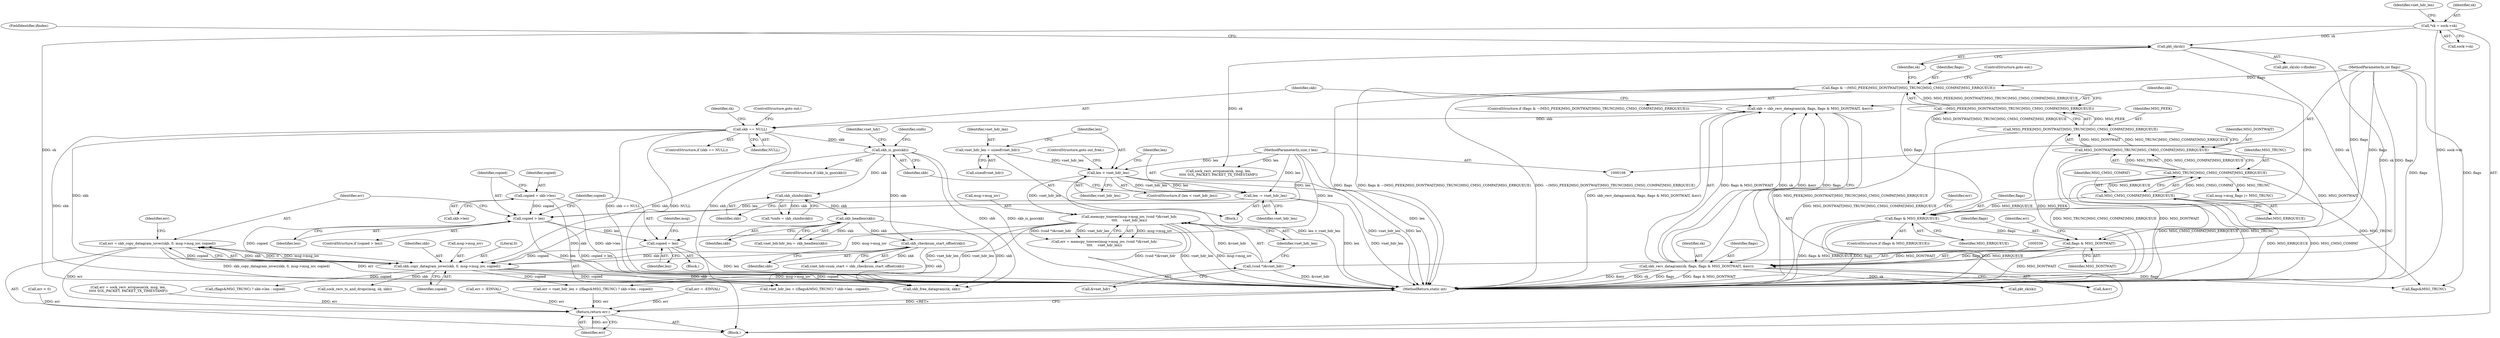 digraph "0_linux_f3d3342602f8bcbf37d7c46641cb9bca7618eb1c_26@API" {
"1000366" [label="(Call,err = skb_copy_datagram_iovec(skb, 0, msg->msg_iov, copied))"];
"1000368" [label="(Call,skb_copy_datagram_iovec(skb, 0, msg->msg_iov, copied))"];
"1000181" [label="(Call,skb == NULL)"];
"1000170" [label="(Call,skb = skb_recv_datagram(sk, flags, flags & MSG_DONTWAIT, &err))"];
"1000172" [label="(Call,skb_recv_datagram(sk, flags, flags & MSG_DONTWAIT, &err))"];
"1000149" [label="(Call,pkt_sk(sk))"];
"1000116" [label="(Call,*sk = sock->sk)"];
"1000175" [label="(Call,flags & MSG_DONTWAIT)"];
"1000157" [label="(Call,flags & MSG_ERRQUEUE)"];
"1000133" [label="(Call,flags & ~(MSG_PEEK|MSG_DONTWAIT|MSG_TRUNC|MSG_CMSG_COMPAT|MSG_ERRQUEUE))"];
"1000113" [label="(MethodParameterIn,int flags)"];
"1000135" [label="(Call,~(MSG_PEEK|MSG_DONTWAIT|MSG_TRUNC|MSG_CMSG_COMPAT|MSG_ERRQUEUE))"];
"1000136" [label="(Call,MSG_PEEK|MSG_DONTWAIT|MSG_TRUNC|MSG_CMSG_COMPAT|MSG_ERRQUEUE)"];
"1000138" [label="(Call,MSG_DONTWAIT|MSG_TRUNC|MSG_CMSG_COMPAT|MSG_ERRQUEUE)"];
"1000140" [label="(Call,MSG_TRUNC|MSG_CMSG_COMPAT|MSG_ERRQUEUE)"];
"1000142" [label="(Call,MSG_CMSG_COMPAT|MSG_ERRQUEUE)"];
"1000310" [label="(Call,skb_checksum_start_offset(skb))"];
"1000211" [label="(Call,skb_is_gso(skb))"];
"1000223" [label="(Call,skb_headlen(skb))"];
"1000217" [label="(Call,skb_shinfo(skb))"];
"1000334" [label="(Call,memcpy_toiovec(msg->msg_iov, (void *)&vnet_hdr,\n\t\t\t\t     vnet_hdr_len))"];
"1000338" [label="(Call,(void *)&vnet_hdr)"];
"1000203" [label="(Call,len < vnet_hdr_len)"];
"1000112" [label="(MethodParameterIn,size_t len)"];
"1000198" [label="(Call,vnet_hdr_len = sizeof(vnet_hdr))"];
"1000354" [label="(Call,copied > len)"];
"1000348" [label="(Call,copied = skb->len)"];
"1000207" [label="(Call,len -= vnet_hdr_len)"];
"1000358" [label="(Call,copied = len)"];
"1000525" [label="(Return,return err;)"];
"1000369" [label="(Identifier,skb)"];
"1000371" [label="(Call,msg->msg_iov)"];
"1000513" [label="(Call,flags&MSG_TRUNC)"];
"1000353" [label="(ControlStructure,if (copied > len))"];
"1000219" [label="(Call,vnet_hdr.hdr_len = skb_headlen(skb))"];
"1000143" [label="(Identifier,MSG_CMSG_COMPAT)"];
"1000202" [label="(ControlStructure,if (len < vnet_hdr_len))"];
"1000350" [label="(Call,skb->len)"];
"1000200" [label="(Call,sizeof(vnet_hdr))"];
"1000354" [label="(Call,copied > len)"];
"1000187" [label="(Call,pkt_sk(sk))"];
"1000135" [label="(Call,~(MSG_PEEK|MSG_DONTWAIT|MSG_TRUNC|MSG_CMSG_COMPAT|MSG_ERRQUEUE))"];
"1000510" [label="(Call,vnet_hdr_len + ((flags&MSG_TRUNC) ? skb->len : copied))"];
"1000203" [label="(Call,len < vnet_hdr_len)"];
"1000176" [label="(Identifier,flags)"];
"1000335" [label="(Call,msg->msg_iov)"];
"1000190" [label="(Block,)"];
"1000349" [label="(Identifier,copied)"];
"1000140" [label="(Call,MSG_TRUNC|MSG_CMSG_COMPAT|MSG_ERRQUEUE)"];
"1000512" [label="(Call,(flags&MSG_TRUNC) ? skb->len : copied)"];
"1000114" [label="(Block,)"];
"1000342" [label="(Identifier,vnet_hdr_len)"];
"1000113" [label="(MethodParameterIn,int flags)"];
"1000145" [label="(ControlStructure,goto out;)"];
"1000198" [label="(Call,vnet_hdr_len = sizeof(vnet_hdr))"];
"1000182" [label="(Identifier,skb)"];
"1000224" [label="(Identifier,skb)"];
"1000156" [label="(ControlStructure,if (flags & MSG_ERRQUEUE))"];
"1000334" [label="(Call,memcpy_toiovec(msg->msg_iov, (void *)&vnet_hdr,\n\t\t\t\t     vnet_hdr_len))"];
"1000180" [label="(ControlStructure,if (skb == NULL))"];
"1000212" [label="(Identifier,skb)"];
"1000144" [label="(Identifier,MSG_ERRQUEUE)"];
"1000311" [label="(Identifier,skb)"];
"1000218" [label="(Identifier,skb)"];
"1000194" [label="(Call,err = -EINVAL)"];
"1000215" [label="(Call,*sinfo = skb_shinfo(skb))"];
"1000179" [label="(Identifier,err)"];
"1000137" [label="(Identifier,MSG_PEEK)"];
"1000159" [label="(Identifier,MSG_ERRQUEUE)"];
"1000162" [label="(Identifier,err)"];
"1000525" [label="(Return,return err;)"];
"1000344" [label="(Call,err < 0)"];
"1000175" [label="(Call,flags & MSG_DONTWAIT)"];
"1000151" [label="(FieldIdentifier,ifindex)"];
"1000177" [label="(Identifier,MSG_DONTWAIT)"];
"1000217" [label="(Call,skb_shinfo(skb))"];
"1000132" [label="(ControlStructure,if (flags & ~(MSG_PEEK|MSG_DONTWAIT|MSG_TRUNC|MSG_CMSG_COMPAT|MSG_ERRQUEUE)))"];
"1000521" [label="(Call,skb_free_datagram(sk, skb))"];
"1000205" [label="(Identifier,vnet_hdr_len)"];
"1000527" [label="(MethodReturn,static int)"];
"1000366" [label="(Call,err = skb_copy_datagram_iovec(skb, 0, msg->msg_iov, copied))"];
"1000370" [label="(Literal,0)"];
"1000171" [label="(Identifier,skb)"];
"1000157" [label="(Call,flags & MSG_ERRQUEUE)"];
"1000150" [label="(Identifier,sk)"];
"1000306" [label="(Call,vnet_hdr.csum_start = skb_checksum_start_offset(skb))"];
"1000134" [label="(Identifier,flags)"];
"1000348" [label="(Call,copied = skb->len)"];
"1000209" [label="(Identifier,vnet_hdr_len)"];
"1000368" [label="(Call,skb_copy_datagram_iovec(skb, 0, msg->msg_iov, copied))"];
"1000204" [label="(Identifier,len)"];
"1000174" [label="(Identifier,flags)"];
"1000310" [label="(Call,skb_checksum_start_offset(skb))"];
"1000206" [label="(ControlStructure,goto out_free;)"];
"1000141" [label="(Identifier,MSG_TRUNC)"];
"1000359" [label="(Identifier,copied)"];
"1000188" [label="(Identifier,sk)"];
"1000184" [label="(ControlStructure,goto out;)"];
"1000360" [label="(Identifier,len)"];
"1000378" [label="(Call,sock_recv_ts_and_drops(msg, sk, skb))"];
"1000148" [label="(Call,pkt_sk(sk)->ifindex)"];
"1000173" [label="(Identifier,sk)"];
"1000361" [label="(Call,msg->msg_flags |= MSG_TRUNC)"];
"1000223" [label="(Call,skb_headlen(skb))"];
"1000158" [label="(Identifier,flags)"];
"1000210" [label="(ControlStructure,if (skb_is_gso(skb)))"];
"1000199" [label="(Identifier,vnet_hdr_len)"];
"1000139" [label="(Identifier,MSG_DONTWAIT)"];
"1000118" [label="(Call,sock->sk)"];
"1000508" [label="(Call,err = vnet_hdr_len + ((flags&MSG_TRUNC) ? skb->len : copied))"];
"1000357" [label="(Block,)"];
"1000367" [label="(Identifier,err)"];
"1000211" [label="(Call,skb_is_gso(skb))"];
"1000363" [label="(Identifier,msg)"];
"1000112" [label="(MethodParameterIn,size_t len)"];
"1000161" [label="(Call,err = sock_recv_errqueue(sk, msg, len,\n\t\t\t\t\t SOL_PACKET, PACKET_TX_TIMESTAMP))"];
"1000374" [label="(Identifier,copied)"];
"1000178" [label="(Call,&err)"];
"1000376" [label="(Identifier,err)"];
"1000216" [label="(Identifier,sinfo)"];
"1000207" [label="(Call,len -= vnet_hdr_len)"];
"1000136" [label="(Call,MSG_PEEK|MSG_DONTWAIT|MSG_TRUNC|MSG_CMSG_COMPAT|MSG_ERRQUEUE)"];
"1000163" [label="(Call,sock_recv_errqueue(sk, msg, len,\n\t\t\t\t\t SOL_PACKET, PACKET_TX_TIMESTAMP))"];
"1000116" [label="(Call,*sk = sock->sk)"];
"1000128" [label="(Call,err = -EINVAL)"];
"1000291" [label="(Identifier,vnet_hdr)"];
"1000170" [label="(Call,skb = skb_recv_datagram(sk, flags, flags & MSG_DONTWAIT, &err))"];
"1000133" [label="(Call,flags & ~(MSG_PEEK|MSG_DONTWAIT|MSG_TRUNC|MSG_CMSG_COMPAT|MSG_ERRQUEUE))"];
"1000126" [label="(Identifier,vnet_hdr_len)"];
"1000142" [label="(Call,MSG_CMSG_COMPAT|MSG_ERRQUEUE)"];
"1000208" [label="(Identifier,len)"];
"1000340" [label="(Call,&vnet_hdr)"];
"1000338" [label="(Call,(void *)&vnet_hdr)"];
"1000117" [label="(Identifier,sk)"];
"1000358" [label="(Call,copied = len)"];
"1000183" [label="(Identifier,NULL)"];
"1000355" [label="(Identifier,copied)"];
"1000181" [label="(Call,skb == NULL)"];
"1000332" [label="(Call,err = memcpy_toiovec(msg->msg_iov, (void *)&vnet_hdr,\n\t\t\t\t     vnet_hdr_len))"];
"1000138" [label="(Call,MSG_DONTWAIT|MSG_TRUNC|MSG_CMSG_COMPAT|MSG_ERRQUEUE)"];
"1000149" [label="(Call,pkt_sk(sk))"];
"1000526" [label="(Identifier,err)"];
"1000356" [label="(Identifier,len)"];
"1000172" [label="(Call,skb_recv_datagram(sk, flags, flags & MSG_DONTWAIT, &err))"];
"1000366" -> "1000114"  [label="AST: "];
"1000366" -> "1000368"  [label="CFG: "];
"1000367" -> "1000366"  [label="AST: "];
"1000368" -> "1000366"  [label="AST: "];
"1000376" -> "1000366"  [label="CFG: "];
"1000366" -> "1000527"  [label="DDG: skb_copy_datagram_iovec(skb, 0, msg->msg_iov, copied)"];
"1000366" -> "1000527"  [label="DDG: err"];
"1000368" -> "1000366"  [label="DDG: skb"];
"1000368" -> "1000366"  [label="DDG: 0"];
"1000368" -> "1000366"  [label="DDG: msg->msg_iov"];
"1000368" -> "1000366"  [label="DDG: copied"];
"1000366" -> "1000525"  [label="DDG: err"];
"1000368" -> "1000374"  [label="CFG: "];
"1000369" -> "1000368"  [label="AST: "];
"1000370" -> "1000368"  [label="AST: "];
"1000371" -> "1000368"  [label="AST: "];
"1000374" -> "1000368"  [label="AST: "];
"1000368" -> "1000527"  [label="DDG: copied"];
"1000368" -> "1000527"  [label="DDG: msg->msg_iov"];
"1000181" -> "1000368"  [label="DDG: skb"];
"1000310" -> "1000368"  [label="DDG: skb"];
"1000211" -> "1000368"  [label="DDG: skb"];
"1000223" -> "1000368"  [label="DDG: skb"];
"1000334" -> "1000368"  [label="DDG: msg->msg_iov"];
"1000354" -> "1000368"  [label="DDG: copied"];
"1000358" -> "1000368"  [label="DDG: copied"];
"1000368" -> "1000378"  [label="DDG: skb"];
"1000368" -> "1000508"  [label="DDG: copied"];
"1000368" -> "1000510"  [label="DDG: copied"];
"1000368" -> "1000512"  [label="DDG: copied"];
"1000368" -> "1000521"  [label="DDG: skb"];
"1000181" -> "1000180"  [label="AST: "];
"1000181" -> "1000183"  [label="CFG: "];
"1000182" -> "1000181"  [label="AST: "];
"1000183" -> "1000181"  [label="AST: "];
"1000184" -> "1000181"  [label="CFG: "];
"1000188" -> "1000181"  [label="CFG: "];
"1000181" -> "1000527"  [label="DDG: skb"];
"1000181" -> "1000527"  [label="DDG: skb == NULL"];
"1000181" -> "1000527"  [label="DDG: NULL"];
"1000170" -> "1000181"  [label="DDG: skb"];
"1000181" -> "1000211"  [label="DDG: skb"];
"1000181" -> "1000521"  [label="DDG: skb"];
"1000170" -> "1000114"  [label="AST: "];
"1000170" -> "1000172"  [label="CFG: "];
"1000171" -> "1000170"  [label="AST: "];
"1000172" -> "1000170"  [label="AST: "];
"1000182" -> "1000170"  [label="CFG: "];
"1000170" -> "1000527"  [label="DDG: skb_recv_datagram(sk, flags, flags & MSG_DONTWAIT, &err)"];
"1000172" -> "1000170"  [label="DDG: sk"];
"1000172" -> "1000170"  [label="DDG: flags"];
"1000172" -> "1000170"  [label="DDG: flags & MSG_DONTWAIT"];
"1000172" -> "1000170"  [label="DDG: &err"];
"1000172" -> "1000178"  [label="CFG: "];
"1000173" -> "1000172"  [label="AST: "];
"1000174" -> "1000172"  [label="AST: "];
"1000175" -> "1000172"  [label="AST: "];
"1000178" -> "1000172"  [label="AST: "];
"1000172" -> "1000527"  [label="DDG: &err"];
"1000172" -> "1000527"  [label="DDG: sk"];
"1000172" -> "1000527"  [label="DDG: flags"];
"1000172" -> "1000527"  [label="DDG: flags & MSG_DONTWAIT"];
"1000149" -> "1000172"  [label="DDG: sk"];
"1000175" -> "1000172"  [label="DDG: flags"];
"1000175" -> "1000172"  [label="DDG: MSG_DONTWAIT"];
"1000113" -> "1000172"  [label="DDG: flags"];
"1000172" -> "1000187"  [label="DDG: sk"];
"1000172" -> "1000513"  [label="DDG: flags"];
"1000149" -> "1000148"  [label="AST: "];
"1000149" -> "1000150"  [label="CFG: "];
"1000150" -> "1000149"  [label="AST: "];
"1000151" -> "1000149"  [label="CFG: "];
"1000149" -> "1000527"  [label="DDG: sk"];
"1000116" -> "1000149"  [label="DDG: sk"];
"1000149" -> "1000163"  [label="DDG: sk"];
"1000116" -> "1000114"  [label="AST: "];
"1000116" -> "1000118"  [label="CFG: "];
"1000117" -> "1000116"  [label="AST: "];
"1000118" -> "1000116"  [label="AST: "];
"1000126" -> "1000116"  [label="CFG: "];
"1000116" -> "1000527"  [label="DDG: sk"];
"1000116" -> "1000527"  [label="DDG: sock->sk"];
"1000175" -> "1000177"  [label="CFG: "];
"1000176" -> "1000175"  [label="AST: "];
"1000177" -> "1000175"  [label="AST: "];
"1000179" -> "1000175"  [label="CFG: "];
"1000175" -> "1000527"  [label="DDG: MSG_DONTWAIT"];
"1000157" -> "1000175"  [label="DDG: flags"];
"1000113" -> "1000175"  [label="DDG: flags"];
"1000138" -> "1000175"  [label="DDG: MSG_DONTWAIT"];
"1000157" -> "1000156"  [label="AST: "];
"1000157" -> "1000159"  [label="CFG: "];
"1000158" -> "1000157"  [label="AST: "];
"1000159" -> "1000157"  [label="AST: "];
"1000162" -> "1000157"  [label="CFG: "];
"1000171" -> "1000157"  [label="CFG: "];
"1000157" -> "1000527"  [label="DDG: MSG_ERRQUEUE"];
"1000157" -> "1000527"  [label="DDG: flags & MSG_ERRQUEUE"];
"1000157" -> "1000527"  [label="DDG: flags"];
"1000133" -> "1000157"  [label="DDG: flags"];
"1000113" -> "1000157"  [label="DDG: flags"];
"1000142" -> "1000157"  [label="DDG: MSG_ERRQUEUE"];
"1000133" -> "1000132"  [label="AST: "];
"1000133" -> "1000135"  [label="CFG: "];
"1000134" -> "1000133"  [label="AST: "];
"1000135" -> "1000133"  [label="AST: "];
"1000145" -> "1000133"  [label="CFG: "];
"1000150" -> "1000133"  [label="CFG: "];
"1000133" -> "1000527"  [label="DDG: flags"];
"1000133" -> "1000527"  [label="DDG: flags & ~(MSG_PEEK|MSG_DONTWAIT|MSG_TRUNC|MSG_CMSG_COMPAT|MSG_ERRQUEUE)"];
"1000133" -> "1000527"  [label="DDG: ~(MSG_PEEK|MSG_DONTWAIT|MSG_TRUNC|MSG_CMSG_COMPAT|MSG_ERRQUEUE)"];
"1000113" -> "1000133"  [label="DDG: flags"];
"1000135" -> "1000133"  [label="DDG: MSG_PEEK|MSG_DONTWAIT|MSG_TRUNC|MSG_CMSG_COMPAT|MSG_ERRQUEUE"];
"1000113" -> "1000108"  [label="AST: "];
"1000113" -> "1000527"  [label="DDG: flags"];
"1000113" -> "1000513"  [label="DDG: flags"];
"1000135" -> "1000136"  [label="CFG: "];
"1000136" -> "1000135"  [label="AST: "];
"1000135" -> "1000527"  [label="DDG: MSG_PEEK|MSG_DONTWAIT|MSG_TRUNC|MSG_CMSG_COMPAT|MSG_ERRQUEUE"];
"1000136" -> "1000135"  [label="DDG: MSG_PEEK"];
"1000136" -> "1000135"  [label="DDG: MSG_DONTWAIT|MSG_TRUNC|MSG_CMSG_COMPAT|MSG_ERRQUEUE"];
"1000136" -> "1000138"  [label="CFG: "];
"1000137" -> "1000136"  [label="AST: "];
"1000138" -> "1000136"  [label="AST: "];
"1000136" -> "1000527"  [label="DDG: MSG_DONTWAIT|MSG_TRUNC|MSG_CMSG_COMPAT|MSG_ERRQUEUE"];
"1000136" -> "1000527"  [label="DDG: MSG_PEEK"];
"1000138" -> "1000136"  [label="DDG: MSG_DONTWAIT"];
"1000138" -> "1000136"  [label="DDG: MSG_TRUNC|MSG_CMSG_COMPAT|MSG_ERRQUEUE"];
"1000138" -> "1000140"  [label="CFG: "];
"1000139" -> "1000138"  [label="AST: "];
"1000140" -> "1000138"  [label="AST: "];
"1000138" -> "1000527"  [label="DDG: MSG_DONTWAIT"];
"1000138" -> "1000527"  [label="DDG: MSG_TRUNC|MSG_CMSG_COMPAT|MSG_ERRQUEUE"];
"1000140" -> "1000138"  [label="DDG: MSG_TRUNC"];
"1000140" -> "1000138"  [label="DDG: MSG_CMSG_COMPAT|MSG_ERRQUEUE"];
"1000140" -> "1000142"  [label="CFG: "];
"1000141" -> "1000140"  [label="AST: "];
"1000142" -> "1000140"  [label="AST: "];
"1000140" -> "1000527"  [label="DDG: MSG_CMSG_COMPAT|MSG_ERRQUEUE"];
"1000140" -> "1000527"  [label="DDG: MSG_TRUNC"];
"1000142" -> "1000140"  [label="DDG: MSG_CMSG_COMPAT"];
"1000142" -> "1000140"  [label="DDG: MSG_ERRQUEUE"];
"1000140" -> "1000361"  [label="DDG: MSG_TRUNC"];
"1000140" -> "1000513"  [label="DDG: MSG_TRUNC"];
"1000142" -> "1000144"  [label="CFG: "];
"1000143" -> "1000142"  [label="AST: "];
"1000144" -> "1000142"  [label="AST: "];
"1000142" -> "1000527"  [label="DDG: MSG_ERRQUEUE"];
"1000142" -> "1000527"  [label="DDG: MSG_CMSG_COMPAT"];
"1000310" -> "1000306"  [label="AST: "];
"1000310" -> "1000311"  [label="CFG: "];
"1000311" -> "1000310"  [label="AST: "];
"1000306" -> "1000310"  [label="CFG: "];
"1000310" -> "1000306"  [label="DDG: skb"];
"1000211" -> "1000310"  [label="DDG: skb"];
"1000223" -> "1000310"  [label="DDG: skb"];
"1000310" -> "1000521"  [label="DDG: skb"];
"1000211" -> "1000210"  [label="AST: "];
"1000211" -> "1000212"  [label="CFG: "];
"1000212" -> "1000211"  [label="AST: "];
"1000216" -> "1000211"  [label="CFG: "];
"1000291" -> "1000211"  [label="CFG: "];
"1000211" -> "1000527"  [label="DDG: skb_is_gso(skb)"];
"1000211" -> "1000217"  [label="DDG: skb"];
"1000211" -> "1000521"  [label="DDG: skb"];
"1000223" -> "1000219"  [label="AST: "];
"1000223" -> "1000224"  [label="CFG: "];
"1000224" -> "1000223"  [label="AST: "];
"1000219" -> "1000223"  [label="CFG: "];
"1000223" -> "1000219"  [label="DDG: skb"];
"1000217" -> "1000223"  [label="DDG: skb"];
"1000223" -> "1000521"  [label="DDG: skb"];
"1000217" -> "1000215"  [label="AST: "];
"1000217" -> "1000218"  [label="CFG: "];
"1000218" -> "1000217"  [label="AST: "];
"1000215" -> "1000217"  [label="CFG: "];
"1000217" -> "1000215"  [label="DDG: skb"];
"1000334" -> "1000332"  [label="AST: "];
"1000334" -> "1000342"  [label="CFG: "];
"1000335" -> "1000334"  [label="AST: "];
"1000338" -> "1000334"  [label="AST: "];
"1000342" -> "1000334"  [label="AST: "];
"1000332" -> "1000334"  [label="CFG: "];
"1000334" -> "1000527"  [label="DDG: (void *)&vnet_hdr"];
"1000334" -> "1000527"  [label="DDG: vnet_hdr_len"];
"1000334" -> "1000527"  [label="DDG: msg->msg_iov"];
"1000334" -> "1000332"  [label="DDG: msg->msg_iov"];
"1000334" -> "1000332"  [label="DDG: (void *)&vnet_hdr"];
"1000334" -> "1000332"  [label="DDG: vnet_hdr_len"];
"1000338" -> "1000334"  [label="DDG: &vnet_hdr"];
"1000203" -> "1000334"  [label="DDG: vnet_hdr_len"];
"1000334" -> "1000508"  [label="DDG: vnet_hdr_len"];
"1000334" -> "1000510"  [label="DDG: vnet_hdr_len"];
"1000338" -> "1000340"  [label="CFG: "];
"1000339" -> "1000338"  [label="AST: "];
"1000340" -> "1000338"  [label="AST: "];
"1000342" -> "1000338"  [label="CFG: "];
"1000338" -> "1000527"  [label="DDG: &vnet_hdr"];
"1000203" -> "1000202"  [label="AST: "];
"1000203" -> "1000205"  [label="CFG: "];
"1000204" -> "1000203"  [label="AST: "];
"1000205" -> "1000203"  [label="AST: "];
"1000206" -> "1000203"  [label="CFG: "];
"1000208" -> "1000203"  [label="CFG: "];
"1000203" -> "1000527"  [label="DDG: len < vnet_hdr_len"];
"1000203" -> "1000527"  [label="DDG: vnet_hdr_len"];
"1000203" -> "1000527"  [label="DDG: len"];
"1000112" -> "1000203"  [label="DDG: len"];
"1000198" -> "1000203"  [label="DDG: vnet_hdr_len"];
"1000203" -> "1000207"  [label="DDG: vnet_hdr_len"];
"1000203" -> "1000207"  [label="DDG: len"];
"1000112" -> "1000108"  [label="AST: "];
"1000112" -> "1000527"  [label="DDG: len"];
"1000112" -> "1000163"  [label="DDG: len"];
"1000112" -> "1000207"  [label="DDG: len"];
"1000112" -> "1000354"  [label="DDG: len"];
"1000112" -> "1000358"  [label="DDG: len"];
"1000198" -> "1000190"  [label="AST: "];
"1000198" -> "1000200"  [label="CFG: "];
"1000199" -> "1000198"  [label="AST: "];
"1000200" -> "1000198"  [label="AST: "];
"1000204" -> "1000198"  [label="CFG: "];
"1000354" -> "1000353"  [label="AST: "];
"1000354" -> "1000356"  [label="CFG: "];
"1000355" -> "1000354"  [label="AST: "];
"1000356" -> "1000354"  [label="AST: "];
"1000359" -> "1000354"  [label="CFG: "];
"1000367" -> "1000354"  [label="CFG: "];
"1000354" -> "1000527"  [label="DDG: len"];
"1000354" -> "1000527"  [label="DDG: copied > len"];
"1000348" -> "1000354"  [label="DDG: copied"];
"1000207" -> "1000354"  [label="DDG: len"];
"1000354" -> "1000358"  [label="DDG: len"];
"1000348" -> "1000114"  [label="AST: "];
"1000348" -> "1000350"  [label="CFG: "];
"1000349" -> "1000348"  [label="AST: "];
"1000350" -> "1000348"  [label="AST: "];
"1000355" -> "1000348"  [label="CFG: "];
"1000348" -> "1000527"  [label="DDG: skb->len"];
"1000207" -> "1000190"  [label="AST: "];
"1000207" -> "1000209"  [label="CFG: "];
"1000208" -> "1000207"  [label="AST: "];
"1000209" -> "1000207"  [label="AST: "];
"1000212" -> "1000207"  [label="CFG: "];
"1000207" -> "1000527"  [label="DDG: vnet_hdr_len"];
"1000207" -> "1000527"  [label="DDG: len"];
"1000358" -> "1000357"  [label="AST: "];
"1000358" -> "1000360"  [label="CFG: "];
"1000359" -> "1000358"  [label="AST: "];
"1000360" -> "1000358"  [label="AST: "];
"1000363" -> "1000358"  [label="CFG: "];
"1000358" -> "1000527"  [label="DDG: len"];
"1000525" -> "1000114"  [label="AST: "];
"1000525" -> "1000526"  [label="CFG: "];
"1000526" -> "1000525"  [label="AST: "];
"1000527" -> "1000525"  [label="CFG: "];
"1000525" -> "1000527"  [label="DDG: <RET>"];
"1000526" -> "1000525"  [label="DDG: err"];
"1000508" -> "1000525"  [label="DDG: err"];
"1000194" -> "1000525"  [label="DDG: err"];
"1000128" -> "1000525"  [label="DDG: err"];
"1000344" -> "1000525"  [label="DDG: err"];
"1000161" -> "1000525"  [label="DDG: err"];
}
